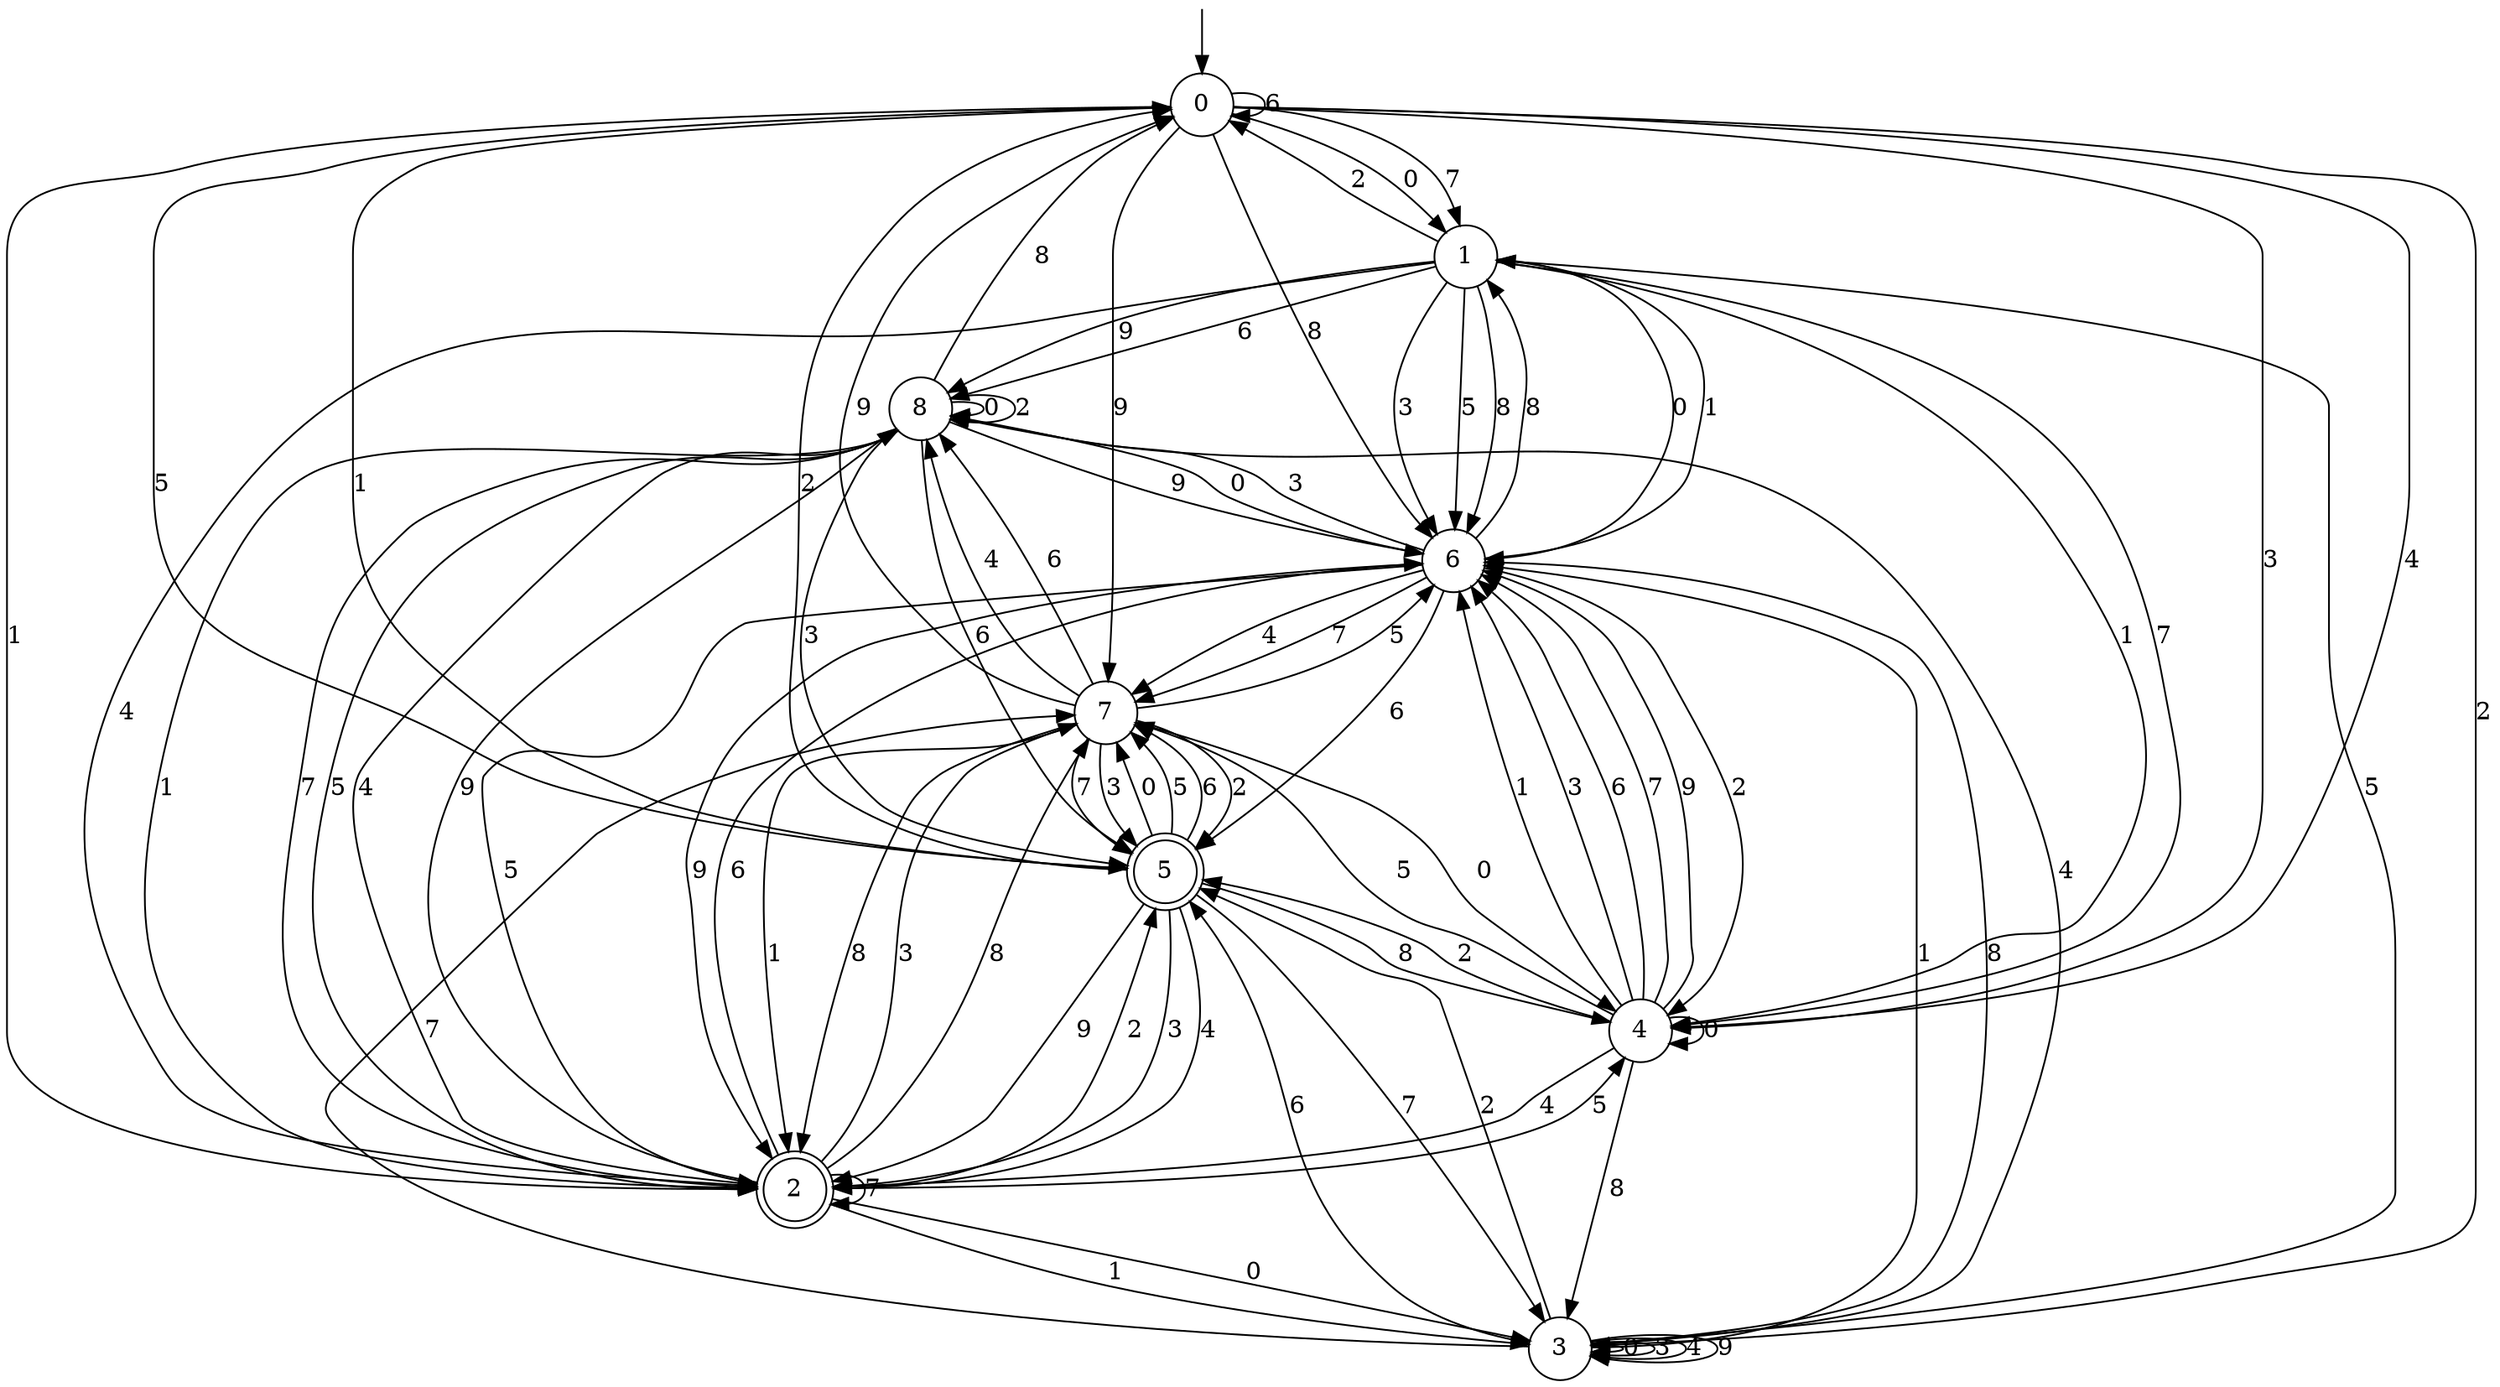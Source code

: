 digraph g {

	s0 [shape="circle" label="0"];
	s1 [shape="circle" label="1"];
	s2 [shape="doublecircle" label="2"];
	s3 [shape="circle" label="3"];
	s4 [shape="circle" label="4"];
	s5 [shape="doublecircle" label="5"];
	s6 [shape="circle" label="6"];
	s7 [shape="circle" label="7"];
	s8 [shape="circle" label="8"];
	s0 -> s1 [label="0"];
	s0 -> s2 [label="1"];
	s0 -> s3 [label="2"];
	s0 -> s4 [label="3"];
	s0 -> s4 [label="4"];
	s0 -> s5 [label="5"];
	s0 -> s0 [label="6"];
	s0 -> s1 [label="7"];
	s0 -> s6 [label="8"];
	s0 -> s7 [label="9"];
	s1 -> s6 [label="0"];
	s1 -> s4 [label="1"];
	s1 -> s0 [label="2"];
	s1 -> s6 [label="3"];
	s1 -> s2 [label="4"];
	s1 -> s6 [label="5"];
	s1 -> s8 [label="6"];
	s1 -> s4 [label="7"];
	s1 -> s6 [label="8"];
	s1 -> s8 [label="9"];
	s2 -> s3 [label="0"];
	s2 -> s3 [label="1"];
	s2 -> s5 [label="2"];
	s2 -> s7 [label="3"];
	s2 -> s8 [label="4"];
	s2 -> s4 [label="5"];
	s2 -> s6 [label="6"];
	s2 -> s2 [label="7"];
	s2 -> s7 [label="8"];
	s2 -> s8 [label="9"];
	s3 -> s3 [label="0"];
	s3 -> s6 [label="1"];
	s3 -> s5 [label="2"];
	s3 -> s3 [label="3"];
	s3 -> s3 [label="4"];
	s3 -> s1 [label="5"];
	s3 -> s5 [label="6"];
	s3 -> s7 [label="7"];
	s3 -> s6 [label="8"];
	s3 -> s3 [label="9"];
	s4 -> s4 [label="0"];
	s4 -> s6 [label="1"];
	s4 -> s5 [label="2"];
	s4 -> s6 [label="3"];
	s4 -> s2 [label="4"];
	s4 -> s7 [label="5"];
	s4 -> s6 [label="6"];
	s4 -> s6 [label="7"];
	s4 -> s3 [label="8"];
	s4 -> s6 [label="9"];
	s5 -> s7 [label="0"];
	s5 -> s0 [label="1"];
	s5 -> s0 [label="2"];
	s5 -> s2 [label="3"];
	s5 -> s2 [label="4"];
	s5 -> s7 [label="5"];
	s5 -> s7 [label="6"];
	s5 -> s3 [label="7"];
	s5 -> s4 [label="8"];
	s5 -> s2 [label="9"];
	s6 -> s8 [label="0"];
	s6 -> s1 [label="1"];
	s6 -> s4 [label="2"];
	s6 -> s8 [label="3"];
	s6 -> s7 [label="4"];
	s6 -> s2 [label="5"];
	s6 -> s5 [label="6"];
	s6 -> s7 [label="7"];
	s6 -> s1 [label="8"];
	s6 -> s2 [label="9"];
	s7 -> s4 [label="0"];
	s7 -> s2 [label="1"];
	s7 -> s5 [label="2"];
	s7 -> s5 [label="3"];
	s7 -> s8 [label="4"];
	s7 -> s6 [label="5"];
	s7 -> s8 [label="6"];
	s7 -> s5 [label="7"];
	s7 -> s2 [label="8"];
	s7 -> s0 [label="9"];
	s8 -> s8 [label="0"];
	s8 -> s2 [label="1"];
	s8 -> s8 [label="2"];
	s8 -> s5 [label="3"];
	s8 -> s3 [label="4"];
	s8 -> s2 [label="5"];
	s8 -> s5 [label="6"];
	s8 -> s2 [label="7"];
	s8 -> s0 [label="8"];
	s8 -> s6 [label="9"];

__start0 [label="" shape="none" width="0" height="0"];
__start0 -> s0;

}
